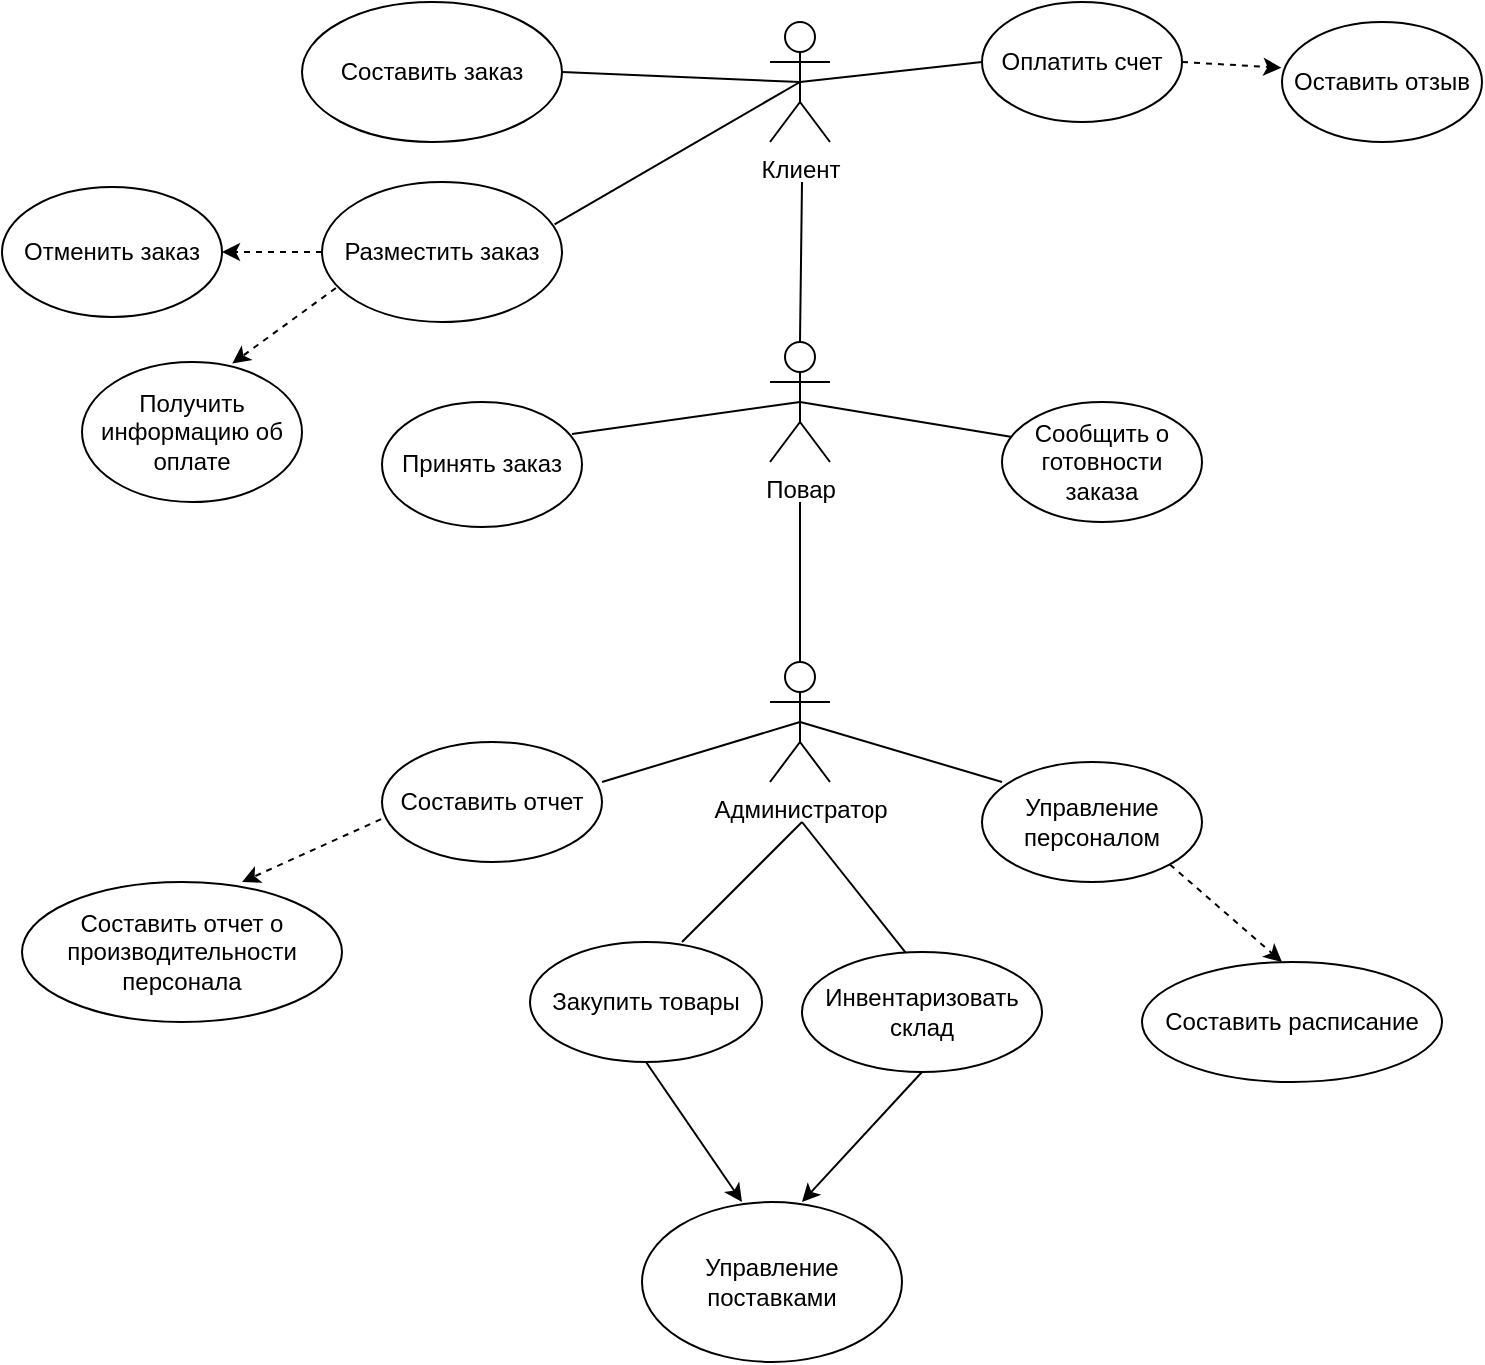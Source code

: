 <mxfile version="21.6.8">
  <diagram name="Страница — 1" id="OLrh8bEomukfV1LnsMU-">
    <mxGraphModel dx="1240" dy="743" grid="1" gridSize="10" guides="1" tooltips="1" connect="1" arrows="1" fold="1" page="1" pageScale="1" pageWidth="827" pageHeight="1169" math="0" shadow="0">
      <root>
        <mxCell id="0" />
        <mxCell id="1" parent="0" />
        <mxCell id="Utry4LR7-DhywY59sBny-1" value="Составить заказ" style="ellipse;whiteSpace=wrap;html=1;" parent="1" vertex="1">
          <mxGeometry x="190" y="80" width="130" height="70" as="geometry" />
        </mxCell>
        <mxCell id="Utry4LR7-DhywY59sBny-2" value="Клиент" style="shape=umlActor;verticalLabelPosition=bottom;verticalAlign=top;html=1;outlineConnect=0;" parent="1" vertex="1">
          <mxGeometry x="424" y="90" width="30" height="60" as="geometry" />
        </mxCell>
        <mxCell id="aWrdAXhFoA1oylewdkiY-3" value="" style="endArrow=none;html=1;rounded=0;exitX=1;exitY=0.5;exitDx=0;exitDy=0;entryX=0.5;entryY=0.5;entryDx=0;entryDy=0;entryPerimeter=0;" edge="1" parent="1" source="Utry4LR7-DhywY59sBny-1" target="Utry4LR7-DhywY59sBny-2">
          <mxGeometry width="50" height="50" relative="1" as="geometry">
            <mxPoint x="400" y="210" as="sourcePoint" />
            <mxPoint x="430" y="120" as="targetPoint" />
          </mxGeometry>
        </mxCell>
        <mxCell id="aWrdAXhFoA1oylewdkiY-5" value="" style="endArrow=none;html=1;rounded=0;exitX=0.969;exitY=0.302;exitDx=0;exitDy=0;entryX=0.5;entryY=0.5;entryDx=0;entryDy=0;entryPerimeter=0;exitPerimeter=0;" edge="1" parent="1" source="aWrdAXhFoA1oylewdkiY-6" target="Utry4LR7-DhywY59sBny-2">
          <mxGeometry width="50" height="50" relative="1" as="geometry">
            <mxPoint x="320" y="190" as="sourcePoint" />
            <mxPoint x="450" y="160" as="targetPoint" />
          </mxGeometry>
        </mxCell>
        <mxCell id="aWrdAXhFoA1oylewdkiY-6" value="Разместить заказ" style="ellipse;whiteSpace=wrap;html=1;" vertex="1" parent="1">
          <mxGeometry x="200" y="170" width="120" height="70" as="geometry" />
        </mxCell>
        <mxCell id="aWrdAXhFoA1oylewdkiY-7" value="" style="endArrow=none;html=1;rounded=0;entryX=0.5;entryY=0.5;entryDx=0;entryDy=0;entryPerimeter=0;" edge="1" parent="1" target="Utry4LR7-DhywY59sBny-2">
          <mxGeometry width="50" height="50" relative="1" as="geometry">
            <mxPoint x="530" y="110" as="sourcePoint" />
            <mxPoint x="450" y="160" as="targetPoint" />
          </mxGeometry>
        </mxCell>
        <mxCell id="aWrdAXhFoA1oylewdkiY-10" value="Отменить заказ" style="ellipse;whiteSpace=wrap;html=1;" vertex="1" parent="1">
          <mxGeometry x="40" y="172.5" width="110" height="65" as="geometry" />
        </mxCell>
        <mxCell id="aWrdAXhFoA1oylewdkiY-11" value="" style="endArrow=classic;html=1;rounded=0;dashed=1;entryX=1;entryY=0.5;entryDx=0;entryDy=0;exitX=0;exitY=0.5;exitDx=0;exitDy=0;" edge="1" parent="1" source="aWrdAXhFoA1oylewdkiY-6" target="aWrdAXhFoA1oylewdkiY-10">
          <mxGeometry width="50" height="50" relative="1" as="geometry">
            <mxPoint x="310" y="280" as="sourcePoint" />
            <mxPoint x="430" y="250" as="targetPoint" />
          </mxGeometry>
        </mxCell>
        <mxCell id="aWrdAXhFoA1oylewdkiY-12" value="" style="endArrow=classic;html=1;rounded=0;exitX=0.058;exitY=0.757;exitDx=0;exitDy=0;dashed=1;exitPerimeter=0;entryX=0.683;entryY=0.011;entryDx=0;entryDy=0;entryPerimeter=0;" edge="1" parent="1" source="aWrdAXhFoA1oylewdkiY-6" target="aWrdAXhFoA1oylewdkiY-13">
          <mxGeometry width="50" height="50" relative="1" as="geometry">
            <mxPoint x="310" y="280" as="sourcePoint" />
            <mxPoint x="170" y="270" as="targetPoint" />
          </mxGeometry>
        </mxCell>
        <mxCell id="aWrdAXhFoA1oylewdkiY-13" value="Получить информацию об оплате" style="ellipse;whiteSpace=wrap;html=1;" vertex="1" parent="1">
          <mxGeometry x="80" y="260" width="110" height="70" as="geometry" />
        </mxCell>
        <mxCell id="aWrdAXhFoA1oylewdkiY-14" value="Оплатить счет" style="ellipse;whiteSpace=wrap;html=1;" vertex="1" parent="1">
          <mxGeometry x="530" y="80" width="100" height="60" as="geometry" />
        </mxCell>
        <mxCell id="aWrdAXhFoA1oylewdkiY-15" value="" style="endArrow=classic;html=1;rounded=0;dashed=1;exitX=1;exitY=0.5;exitDx=0;exitDy=0;entryX=-0.003;entryY=0.381;entryDx=0;entryDy=0;entryPerimeter=0;" edge="1" parent="1" source="aWrdAXhFoA1oylewdkiY-14" target="aWrdAXhFoA1oylewdkiY-16">
          <mxGeometry width="50" height="50" relative="1" as="geometry">
            <mxPoint x="600" y="140" as="sourcePoint" />
            <mxPoint x="680" y="120" as="targetPoint" />
          </mxGeometry>
        </mxCell>
        <mxCell id="aWrdAXhFoA1oylewdkiY-16" value="&lt;div&gt;Оставить отзыв&lt;/div&gt;" style="ellipse;whiteSpace=wrap;html=1;" vertex="1" parent="1">
          <mxGeometry x="680" y="90" width="100" height="60" as="geometry" />
        </mxCell>
        <mxCell id="aWrdAXhFoA1oylewdkiY-19" value="Повар" style="shape=umlActor;verticalLabelPosition=bottom;verticalAlign=top;html=1;outlineConnect=0;" vertex="1" parent="1">
          <mxGeometry x="424" y="250" width="30" height="60" as="geometry" />
        </mxCell>
        <mxCell id="aWrdAXhFoA1oylewdkiY-23" value="" style="endArrow=none;html=1;rounded=0;exitX=0.5;exitY=0;exitDx=0;exitDy=0;exitPerimeter=0;" edge="1" parent="1" source="aWrdAXhFoA1oylewdkiY-19">
          <mxGeometry width="50" height="50" relative="1" as="geometry">
            <mxPoint x="410" y="300" as="sourcePoint" />
            <mxPoint x="440" y="170" as="targetPoint" />
          </mxGeometry>
        </mxCell>
        <mxCell id="aWrdAXhFoA1oylewdkiY-24" value="Принять заказ" style="ellipse;whiteSpace=wrap;html=1;" vertex="1" parent="1">
          <mxGeometry x="230" y="280" width="100" height="62.5" as="geometry" />
        </mxCell>
        <mxCell id="aWrdAXhFoA1oylewdkiY-26" value="" style="endArrow=none;html=1;rounded=0;exitX=0.5;exitY=0.5;exitDx=0;exitDy=0;exitPerimeter=0;entryX=0.95;entryY=0.256;entryDx=0;entryDy=0;entryPerimeter=0;" edge="1" parent="1" source="aWrdAXhFoA1oylewdkiY-19" target="aWrdAXhFoA1oylewdkiY-24">
          <mxGeometry width="50" height="50" relative="1" as="geometry">
            <mxPoint x="400" y="240" as="sourcePoint" />
            <mxPoint x="260" y="311" as="targetPoint" />
          </mxGeometry>
        </mxCell>
        <mxCell id="aWrdAXhFoA1oylewdkiY-27" value="" style="endArrow=none;html=1;rounded=0;entryX=0.5;entryY=0.5;entryDx=0;entryDy=0;entryPerimeter=0;exitX=0.051;exitY=0.291;exitDx=0;exitDy=0;exitPerimeter=0;" edge="1" parent="1" source="aWrdAXhFoA1oylewdkiY-28" target="aWrdAXhFoA1oylewdkiY-19">
          <mxGeometry width="50" height="50" relative="1" as="geometry">
            <mxPoint x="560" y="300" as="sourcePoint" />
            <mxPoint x="470" y="280" as="targetPoint" />
          </mxGeometry>
        </mxCell>
        <mxCell id="aWrdAXhFoA1oylewdkiY-28" value="Сообщить о готовности заказа" style="ellipse;whiteSpace=wrap;html=1;" vertex="1" parent="1">
          <mxGeometry x="540" y="280" width="100" height="60" as="geometry" />
        </mxCell>
        <mxCell id="aWrdAXhFoA1oylewdkiY-40" value="" style="endArrow=none;html=1;rounded=0;entryX=0.5;entryY=0;entryDx=0;entryDy=0;entryPerimeter=0;" edge="1" parent="1" target="aWrdAXhFoA1oylewdkiY-42">
          <mxGeometry width="50" height="50" relative="1" as="geometry">
            <mxPoint x="439" y="330" as="sourcePoint" />
            <mxPoint x="560" y="310" as="targetPoint" />
          </mxGeometry>
        </mxCell>
        <mxCell id="aWrdAXhFoA1oylewdkiY-42" value="&lt;div&gt;Администратор&lt;/div&gt;&lt;div&gt;&lt;br&gt;&lt;/div&gt;" style="shape=umlActor;verticalLabelPosition=bottom;verticalAlign=top;html=1;outlineConnect=0;" vertex="1" parent="1">
          <mxGeometry x="424" y="410" width="30" height="60" as="geometry" />
        </mxCell>
        <mxCell id="aWrdAXhFoA1oylewdkiY-46" value="" style="endArrow=none;html=1;rounded=0;exitX=0.5;exitY=0.5;exitDx=0;exitDy=0;exitPerimeter=0;" edge="1" parent="1" source="aWrdAXhFoA1oylewdkiY-42">
          <mxGeometry width="50" height="50" relative="1" as="geometry">
            <mxPoint x="440" y="460" as="sourcePoint" />
            <mxPoint x="340" y="470" as="targetPoint" />
          </mxGeometry>
        </mxCell>
        <mxCell id="aWrdAXhFoA1oylewdkiY-47" value="Составить отчет" style="ellipse;whiteSpace=wrap;html=1;" vertex="1" parent="1">
          <mxGeometry x="230" y="450" width="110" height="60" as="geometry" />
        </mxCell>
        <mxCell id="aWrdAXhFoA1oylewdkiY-48" value="" style="endArrow=classic;html=1;rounded=0;exitX=-0.004;exitY=0.643;exitDx=0;exitDy=0;dashed=1;exitPerimeter=0;" edge="1" parent="1" source="aWrdAXhFoA1oylewdkiY-47">
          <mxGeometry width="50" height="50" relative="1" as="geometry">
            <mxPoint x="230" y="520" as="sourcePoint" />
            <mxPoint x="160" y="520" as="targetPoint" />
          </mxGeometry>
        </mxCell>
        <mxCell id="aWrdAXhFoA1oylewdkiY-49" value="Составить отчет о производительности персонала" style="ellipse;whiteSpace=wrap;html=1;" vertex="1" parent="1">
          <mxGeometry x="50" y="520" width="160" height="70" as="geometry" />
        </mxCell>
        <mxCell id="aWrdAXhFoA1oylewdkiY-50" value="" style="endArrow=none;html=1;rounded=0;exitX=0.5;exitY=0.5;exitDx=0;exitDy=0;exitPerimeter=0;" edge="1" parent="1" source="aWrdAXhFoA1oylewdkiY-42">
          <mxGeometry width="50" height="50" relative="1" as="geometry">
            <mxPoint x="530" y="460" as="sourcePoint" />
            <mxPoint x="540" y="470" as="targetPoint" />
          </mxGeometry>
        </mxCell>
        <mxCell id="aWrdAXhFoA1oylewdkiY-51" value="&lt;div&gt;Управление персоналом&lt;/div&gt;" style="ellipse;whiteSpace=wrap;html=1;" vertex="1" parent="1">
          <mxGeometry x="530" y="460" width="110" height="60" as="geometry" />
        </mxCell>
        <mxCell id="aWrdAXhFoA1oylewdkiY-54" value="" style="endArrow=classic;html=1;rounded=0;exitX=1;exitY=1;exitDx=0;exitDy=0;dashed=1;" edge="1" parent="1" source="aWrdAXhFoA1oylewdkiY-51">
          <mxGeometry width="50" height="50" relative="1" as="geometry">
            <mxPoint x="530" y="460" as="sourcePoint" />
            <mxPoint x="680" y="560" as="targetPoint" />
          </mxGeometry>
        </mxCell>
        <mxCell id="aWrdAXhFoA1oylewdkiY-55" value="Составить расписание " style="ellipse;whiteSpace=wrap;html=1;" vertex="1" parent="1">
          <mxGeometry x="610" y="560" width="150" height="60" as="geometry" />
        </mxCell>
        <mxCell id="aWrdAXhFoA1oylewdkiY-58" value="" style="endArrow=none;html=1;rounded=0;" edge="1" parent="1">
          <mxGeometry width="50" height="50" relative="1" as="geometry">
            <mxPoint x="380" y="550" as="sourcePoint" />
            <mxPoint x="440" y="490" as="targetPoint" />
          </mxGeometry>
        </mxCell>
        <mxCell id="aWrdAXhFoA1oylewdkiY-62" value="" style="endArrow=none;html=1;rounded=0;exitX=0.431;exitY=0.004;exitDx=0;exitDy=0;exitPerimeter=0;" edge="1" parent="1" source="aWrdAXhFoA1oylewdkiY-64">
          <mxGeometry width="50" height="50" relative="1" as="geometry">
            <mxPoint x="490" y="550" as="sourcePoint" />
            <mxPoint x="440" y="490" as="targetPoint" />
          </mxGeometry>
        </mxCell>
        <mxCell id="aWrdAXhFoA1oylewdkiY-63" value="Закупить товары" style="ellipse;whiteSpace=wrap;html=1;" vertex="1" parent="1">
          <mxGeometry x="304" y="550" width="116" height="60" as="geometry" />
        </mxCell>
        <mxCell id="aWrdAXhFoA1oylewdkiY-64" value="Инвентаризовать склад" style="ellipse;whiteSpace=wrap;html=1;" vertex="1" parent="1">
          <mxGeometry x="440" y="555" width="120" height="60" as="geometry" />
        </mxCell>
        <mxCell id="aWrdAXhFoA1oylewdkiY-66" value="" style="endArrow=classic;html=1;rounded=0;exitX=0.5;exitY=1;exitDx=0;exitDy=0;" edge="1" parent="1" source="aWrdAXhFoA1oylewdkiY-63">
          <mxGeometry width="50" height="50" relative="1" as="geometry">
            <mxPoint x="370" y="560" as="sourcePoint" />
            <mxPoint x="410" y="680" as="targetPoint" />
          </mxGeometry>
        </mxCell>
        <mxCell id="aWrdAXhFoA1oylewdkiY-67" value="" style="endArrow=classic;html=1;rounded=0;exitX=0.5;exitY=1;exitDx=0;exitDy=0;" edge="1" parent="1" source="aWrdAXhFoA1oylewdkiY-64">
          <mxGeometry width="50" height="50" relative="1" as="geometry">
            <mxPoint x="372" y="620" as="sourcePoint" />
            <mxPoint x="440" y="680" as="targetPoint" />
          </mxGeometry>
        </mxCell>
        <mxCell id="aWrdAXhFoA1oylewdkiY-68" value="Управление поставками" style="ellipse;whiteSpace=wrap;html=1;" vertex="1" parent="1">
          <mxGeometry x="360" y="680" width="130" height="80" as="geometry" />
        </mxCell>
      </root>
    </mxGraphModel>
  </diagram>
</mxfile>
